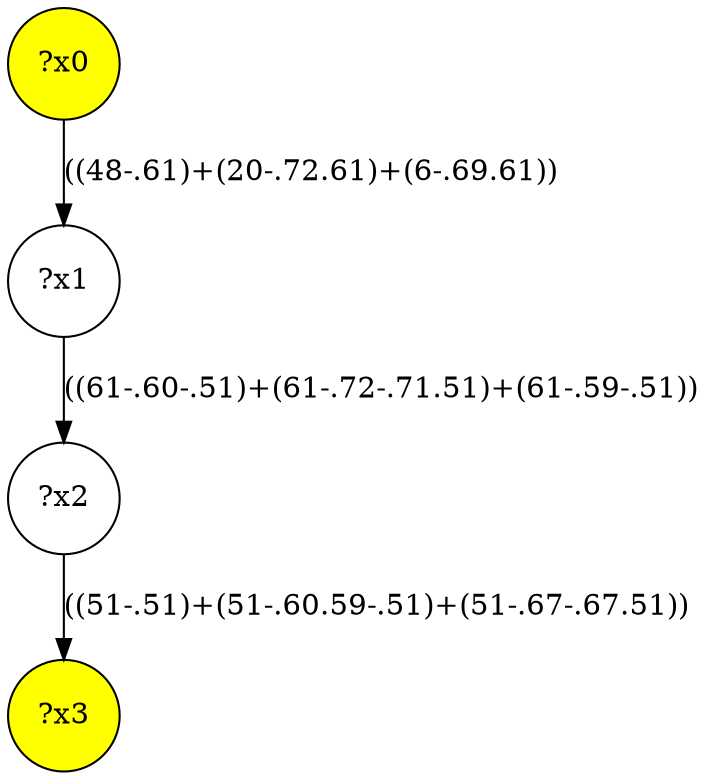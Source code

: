 digraph g {
	x0 [fillcolor="yellow", style="filled," shape=circle, label="?x0"];
	x3 [fillcolor="yellow", style="filled," shape=circle, label="?x3"];
	x1 [shape=circle, label="?x1"];
	x0 -> x1 [label="((48-.61)+(20-.72.61)+(6-.69.61))"];
	x2 [shape=circle, label="?x2"];
	x1 -> x2 [label="((61-.60-.51)+(61-.72-.71.51)+(61-.59-.51))"];
	x2 -> x3 [label="((51-.51)+(51-.60.59-.51)+(51-.67-.67.51))"];
}

